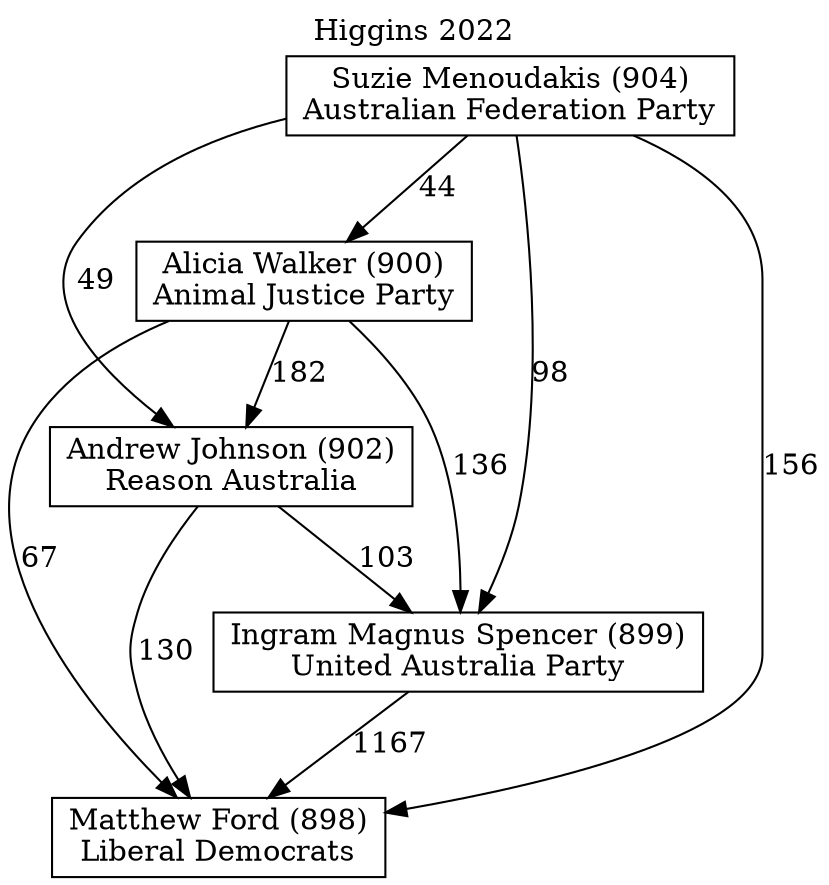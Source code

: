 // House preference flow
digraph "Matthew Ford (898)_Higgins_2022" {
	graph [label="Higgins 2022" labelloc=t mclimit=10]
	node [shape=box]
	"Ingram Magnus Spencer (899)" [label="Ingram Magnus Spencer (899)
United Australia Party"]
	"Matthew Ford (898)" [label="Matthew Ford (898)
Liberal Democrats"]
	"Andrew Johnson (902)" [label="Andrew Johnson (902)
Reason Australia"]
	"Suzie Menoudakis (904)" [label="Suzie Menoudakis (904)
Australian Federation Party"]
	"Alicia Walker (900)" [label="Alicia Walker (900)
Animal Justice Party"]
	"Suzie Menoudakis (904)" -> "Andrew Johnson (902)" [label=49]
	"Alicia Walker (900)" -> "Andrew Johnson (902)" [label=182]
	"Ingram Magnus Spencer (899)" -> "Matthew Ford (898)" [label=1167]
	"Andrew Johnson (902)" -> "Ingram Magnus Spencer (899)" [label=103]
	"Suzie Menoudakis (904)" -> "Ingram Magnus Spencer (899)" [label=98]
	"Andrew Johnson (902)" -> "Matthew Ford (898)" [label=130]
	"Suzie Menoudakis (904)" -> "Matthew Ford (898)" [label=156]
	"Alicia Walker (900)" -> "Matthew Ford (898)" [label=67]
	"Suzie Menoudakis (904)" -> "Alicia Walker (900)" [label=44]
	"Alicia Walker (900)" -> "Ingram Magnus Spencer (899)" [label=136]
}
